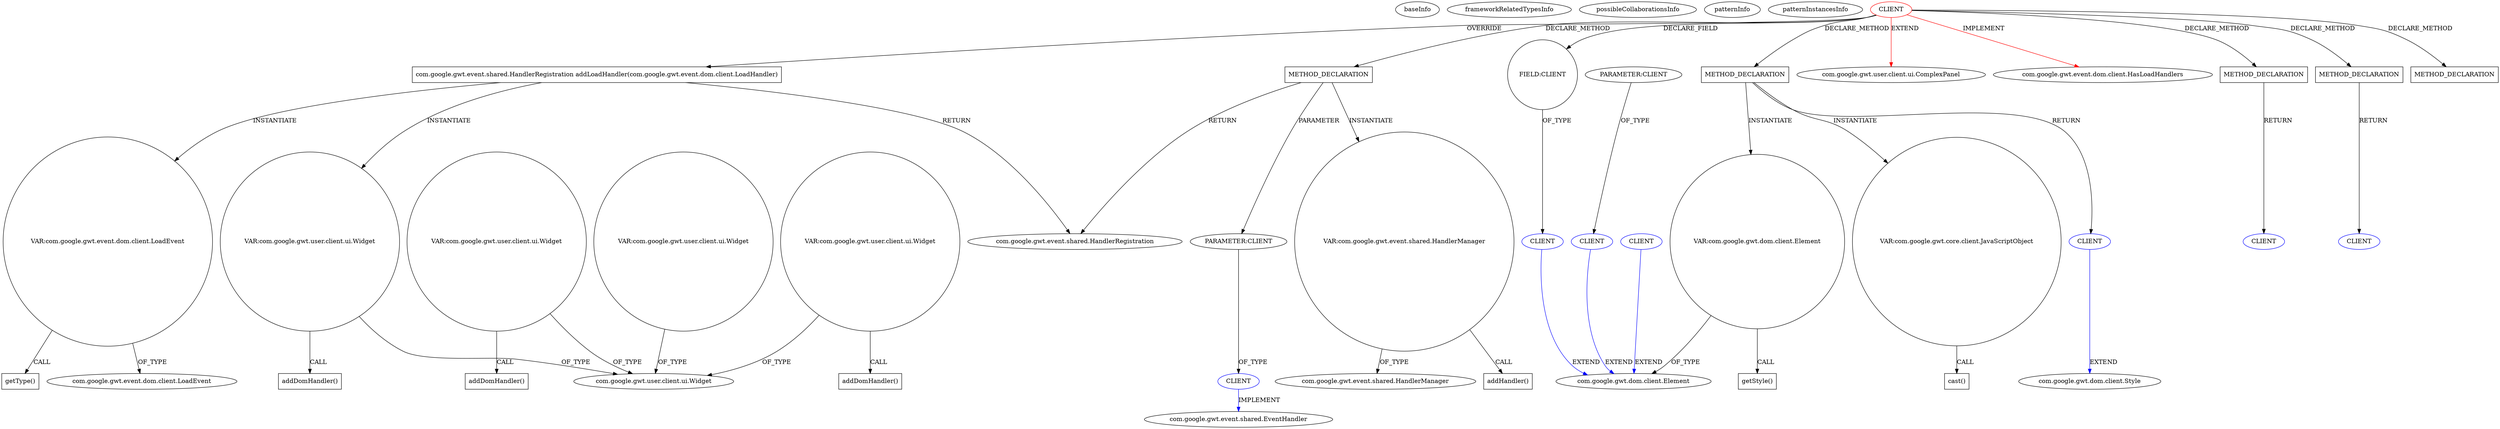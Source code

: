 digraph {
baseInfo[graphId=705,category="pattern",isAnonymous=false,possibleRelation=true]
frameworkRelatedTypesInfo[0="com.google.gwt.event.dom.client.HasLoadHandlers",1="com.google.gwt.user.client.ui.ComplexPanel"]
possibleCollaborationsInfo[0="705~FIELD_TYPE_DECLARATION-~com.google.gwt.event.dom.client.HasLoadHandlers com.google.gwt.user.client.ui.ComplexPanel ~com.google.gwt.dom.client.Element ~false~false",1="705~PARAMETER_TYPE_DECLARATION-~com.google.gwt.event.dom.client.HasLoadHandlers com.google.gwt.user.client.ui.ComplexPanel ~com.google.gwt.dom.client.Element ~false~false",2="705~RETURN_TYPE_DECLARATION-CLIENT_METHOD_DECLARATION-~com.google.gwt.event.dom.client.HasLoadHandlers com.google.gwt.user.client.ui.ComplexPanel ~com.google.gwt.dom.client.Style ~false~false",3="705~PARAMETER_TYPE_DECLARATION-CLIENT_METHOD_DECLARATION-~com.google.gwt.event.dom.client.HasLoadHandlers com.google.gwt.user.client.ui.ComplexPanel ~com.google.gwt.event.shared.EventHandler ~false~false"]
patternInfo[frequency=2.0,patternRootClient=0]
patternInstancesInfo[0="mguiral-GwtSvgLib~/mguiral-GwtSvgLib/GwtSvgLib-master/src/gwt/html5/svg/client/user/ui/SVGWidget.java~SVGWidget~3992",1="mguiral-GwtSvgLib~/mguiral-GwtSvgLib/GwtSvgLib-master/src/gwt/html5/svg/client/user/ui/SVGSwitchWidget.java~SVGSwitchWidget~4001"]
49[label="com.google.gwt.event.dom.client.LoadEvent",vertexType="FRAMEWORK_CLASS_TYPE",isFrameworkType=false]
47[label="VAR:com.google.gwt.event.dom.client.LoadEvent",vertexType="VARIABLE_EXPRESION",isFrameworkType=false,shape=circle]
48[label="getType()",vertexType="INSIDE_CALL",isFrameworkType=false,shape=box]
40[label="com.google.gwt.event.shared.HandlerRegistration addLoadHandler(com.google.gwt.event.dom.client.LoadHandler)",vertexType="OVERRIDING_METHOD_DECLARATION",isFrameworkType=false,shape=box]
0[label="CLIENT",vertexType="ROOT_CLIENT_CLASS_DECLARATION",isFrameworkType=false,color=red]
7[label="FIELD:CLIENT",vertexType="FIELD_DECLARATION",isFrameworkType=false,shape=circle]
44[label="VAR:com.google.gwt.user.client.ui.Widget",vertexType="VARIABLE_EXPRESION",isFrameworkType=false,shape=circle]
1[label="com.google.gwt.user.client.ui.ComplexPanel",vertexType="FRAMEWORK_CLASS_TYPE",isFrameworkType=false]
11[label="com.google.gwt.event.shared.HandlerRegistration",vertexType="FRAMEWORK_INTERFACE_TYPE",isFrameworkType=false]
16[label="com.google.gwt.user.client.ui.Widget",vertexType="FRAMEWORK_CLASS_TYPE",isFrameworkType=false]
34[label="VAR:com.google.gwt.user.client.ui.Widget",vertexType="VARIABLE_EXPRESION",isFrameworkType=false,shape=circle]
14[label="VAR:com.google.gwt.user.client.ui.Widget",vertexType="VARIABLE_EXPRESION",isFrameworkType=false,shape=circle]
24[label="VAR:com.google.gwt.user.client.ui.Widget",vertexType="VARIABLE_EXPRESION",isFrameworkType=false,shape=circle]
8[label="CLIENT",vertexType="REFERENCE_CLIENT_CLASS_DECLARATION",isFrameworkType=false,color=blue]
9[label="com.google.gwt.dom.client.Element",vertexType="FRAMEWORK_CLASS_TYPE",isFrameworkType=false]
64[label="CLIENT",vertexType="REFERENCE_CLIENT_CLASS_DECLARATION",isFrameworkType=false,color=blue]
135[label="PARAMETER:CLIENT",vertexType="PARAMETER_DECLARATION",isFrameworkType=false]
70[label="CLIENT",vertexType="REFERENCE_CLIENT_CLASS_DECLARATION",isFrameworkType=false,color=blue]
60[label="VAR:com.google.gwt.dom.client.Element",vertexType="VARIABLE_EXPRESION",isFrameworkType=false,shape=circle]
61[label="getStyle()",vertexType="INSIDE_CALL",isFrameworkType=false,shape=box]
35[label="addDomHandler()",vertexType="INSIDE_CALL",isFrameworkType=false,shape=box]
15[label="addDomHandler()",vertexType="INSIDE_CALL",isFrameworkType=false,shape=box]
45[label="addDomHandler()",vertexType="INSIDE_CALL",isFrameworkType=false,shape=box]
2[label="com.google.gwt.event.dom.client.HasLoadHandlers",vertexType="FRAMEWORK_INTERFACE_TYPE",isFrameworkType=false]
139[label="METHOD_DECLARATION",vertexType="CLIENT_METHOD_DECLARATION",isFrameworkType=false,shape=box]
140[label="CLIENT",vertexType="REFERENCE_CLIENT_CLASS_DECLARATION",isFrameworkType=false,color=blue]
66[label="METHOD_DECLARATION",vertexType="CLIENT_METHOD_DECLARATION",isFrameworkType=false,shape=box]
67[label="CLIENT",vertexType="REFERENCE_CLIENT_CLASS_DECLARATION",isFrameworkType=false,color=blue]
54[label="METHOD_DECLARATION",vertexType="CLIENT_METHOD_DECLARATION",isFrameworkType=false,shape=box]
57[label="VAR:com.google.gwt.core.client.JavaScriptObject",vertexType="VARIABLE_EXPRESION",isFrameworkType=false,shape=circle]
58[label="cast()",vertexType="INSIDE_CALL",isFrameworkType=false,shape=box]
55[label="CLIENT",vertexType="REFERENCE_CLIENT_CLASS_DECLARATION",isFrameworkType=false,color=blue]
56[label="com.google.gwt.dom.client.Style",vertexType="FRAMEWORK_CLASS_TYPE",isFrameworkType=false]
171[label="METHOD_DECLARATION",vertexType="CLIENT_METHOD_DECLARATION",isFrameworkType=false,shape=box]
173[label="PARAMETER:CLIENT",vertexType="PARAMETER_DECLARATION",isFrameworkType=false]
174[label="CLIENT",vertexType="REFERENCE_CLIENT_CLASS_DECLARATION",isFrameworkType=false,color=blue]
175[label="com.google.gwt.event.shared.EventHandler",vertexType="FRAMEWORK_INTERFACE_TYPE",isFrameworkType=false]
176[label="VAR:com.google.gwt.event.shared.HandlerManager",vertexType="VARIABLE_EXPRESION",isFrameworkType=false,shape=circle]
177[label="addHandler()",vertexType="INSIDE_CALL",isFrameworkType=false,shape=box]
178[label="com.google.gwt.event.shared.HandlerManager",vertexType="FRAMEWORK_CLASS_TYPE",isFrameworkType=false]
51[label="METHOD_DECLARATION",vertexType="CLIENT_METHOD_DECLARATION",isFrameworkType=false,shape=box]
171->11[label="RETURN"]
14->15[label="CALL"]
40->47[label="INSTANTIATE"]
44->45[label="CALL"]
55->56[label="EXTEND",color=blue]
139->140[label="RETURN"]
40->11[label="RETURN"]
40->44[label="INSTANTIATE"]
54->60[label="INSTANTIATE"]
14->16[label="OF_TYPE"]
176->178[label="OF_TYPE"]
8->9[label="EXTEND",color=blue]
47->49[label="OF_TYPE"]
0->51[label="DECLARE_METHOD"]
44->16[label="OF_TYPE"]
0->2[label="IMPLEMENT",color=red]
66->67[label="RETURN"]
171->173[label="PARAMETER"]
173->174[label="OF_TYPE"]
57->58[label="CALL"]
171->176[label="INSTANTIATE"]
0->139[label="DECLARE_METHOD"]
0->66[label="DECLARE_METHOD"]
54->55[label="RETURN"]
7->8[label="OF_TYPE"]
0->54[label="DECLARE_METHOD"]
60->9[label="OF_TYPE"]
0->40[label="OVERRIDE"]
34->35[label="CALL"]
135->64[label="OF_TYPE"]
60->61[label="CALL"]
0->7[label="DECLARE_FIELD"]
47->48[label="CALL"]
24->16[label="OF_TYPE"]
70->9[label="EXTEND",color=blue]
34->16[label="OF_TYPE"]
54->57[label="INSTANTIATE"]
176->177[label="CALL"]
0->171[label="DECLARE_METHOD"]
64->9[label="EXTEND",color=blue]
174->175[label="IMPLEMENT",color=blue]
0->1[label="EXTEND",color=red]
}
